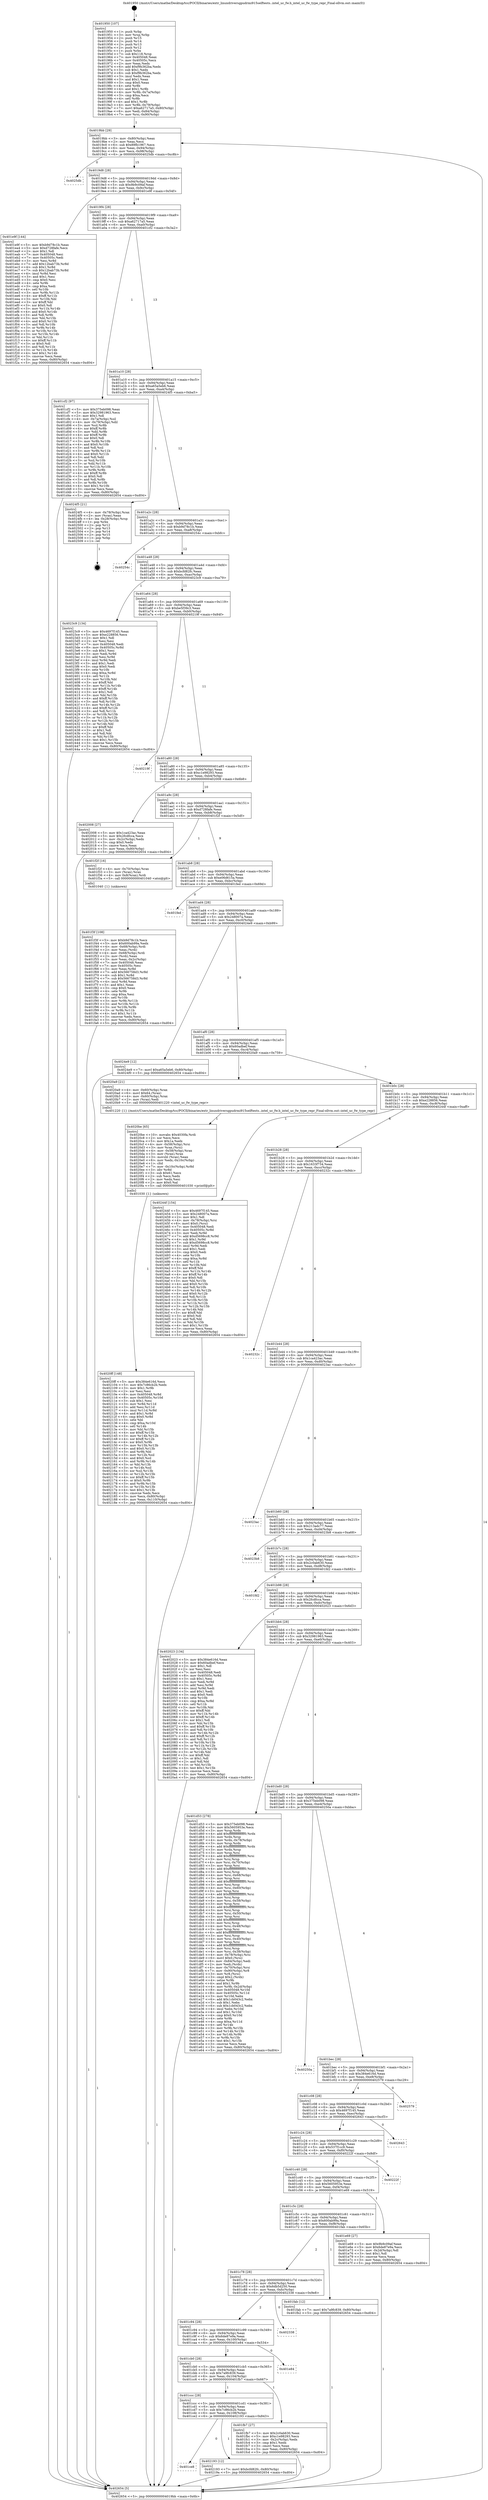 digraph "0x401950" {
  label = "0x401950 (/mnt/c/Users/mathe/Desktop/tcc/POCII/binaries/extr_linuxdriversgpudrmi915selftests..intel_uc_fw.h_intel_uc_fw_type_repr_Final-ollvm.out::main(0))"
  labelloc = "t"
  node[shape=record]

  Entry [label="",width=0.3,height=0.3,shape=circle,fillcolor=black,style=filled]
  "0x4019bb" [label="{
     0x4019bb [29]\l
     | [instrs]\l
     &nbsp;&nbsp;0x4019bb \<+3\>: mov -0x80(%rbp),%eax\l
     &nbsp;&nbsp;0x4019be \<+2\>: mov %eax,%ecx\l
     &nbsp;&nbsp;0x4019c0 \<+6\>: sub $0x89fb1967,%ecx\l
     &nbsp;&nbsp;0x4019c6 \<+6\>: mov %eax,-0x94(%rbp)\l
     &nbsp;&nbsp;0x4019cc \<+6\>: mov %ecx,-0x98(%rbp)\l
     &nbsp;&nbsp;0x4019d2 \<+6\>: je 00000000004025db \<main+0xc8b\>\l
  }"]
  "0x4025db" [label="{
     0x4025db\l
  }", style=dashed]
  "0x4019d8" [label="{
     0x4019d8 [28]\l
     | [instrs]\l
     &nbsp;&nbsp;0x4019d8 \<+5\>: jmp 00000000004019dd \<main+0x8d\>\l
     &nbsp;&nbsp;0x4019dd \<+6\>: mov -0x94(%rbp),%eax\l
     &nbsp;&nbsp;0x4019e3 \<+5\>: sub $0x9b9c09af,%eax\l
     &nbsp;&nbsp;0x4019e8 \<+6\>: mov %eax,-0x9c(%rbp)\l
     &nbsp;&nbsp;0x4019ee \<+6\>: je 0000000000401e9f \<main+0x54f\>\l
  }"]
  Exit [label="",width=0.3,height=0.3,shape=circle,fillcolor=black,style=filled,peripheries=2]
  "0x401e9f" [label="{
     0x401e9f [144]\l
     | [instrs]\l
     &nbsp;&nbsp;0x401e9f \<+5\>: mov $0xb9d78c1b,%eax\l
     &nbsp;&nbsp;0x401ea4 \<+5\>: mov $0xd728fafe,%ecx\l
     &nbsp;&nbsp;0x401ea9 \<+2\>: mov $0x1,%dl\l
     &nbsp;&nbsp;0x401eab \<+7\>: mov 0x405048,%esi\l
     &nbsp;&nbsp;0x401eb2 \<+7\>: mov 0x40505c,%edi\l
     &nbsp;&nbsp;0x401eb9 \<+3\>: mov %esi,%r8d\l
     &nbsp;&nbsp;0x401ebc \<+7\>: add $0x12bab73b,%r8d\l
     &nbsp;&nbsp;0x401ec3 \<+4\>: sub $0x1,%r8d\l
     &nbsp;&nbsp;0x401ec7 \<+7\>: sub $0x12bab73b,%r8d\l
     &nbsp;&nbsp;0x401ece \<+4\>: imul %r8d,%esi\l
     &nbsp;&nbsp;0x401ed2 \<+3\>: and $0x1,%esi\l
     &nbsp;&nbsp;0x401ed5 \<+3\>: cmp $0x0,%esi\l
     &nbsp;&nbsp;0x401ed8 \<+4\>: sete %r9b\l
     &nbsp;&nbsp;0x401edc \<+3\>: cmp $0xa,%edi\l
     &nbsp;&nbsp;0x401edf \<+4\>: setl %r10b\l
     &nbsp;&nbsp;0x401ee3 \<+3\>: mov %r9b,%r11b\l
     &nbsp;&nbsp;0x401ee6 \<+4\>: xor $0xff,%r11b\l
     &nbsp;&nbsp;0x401eea \<+3\>: mov %r10b,%bl\l
     &nbsp;&nbsp;0x401eed \<+3\>: xor $0xff,%bl\l
     &nbsp;&nbsp;0x401ef0 \<+3\>: xor $0x0,%dl\l
     &nbsp;&nbsp;0x401ef3 \<+3\>: mov %r11b,%r14b\l
     &nbsp;&nbsp;0x401ef6 \<+4\>: and $0x0,%r14b\l
     &nbsp;&nbsp;0x401efa \<+3\>: and %dl,%r9b\l
     &nbsp;&nbsp;0x401efd \<+3\>: mov %bl,%r15b\l
     &nbsp;&nbsp;0x401f00 \<+4\>: and $0x0,%r15b\l
     &nbsp;&nbsp;0x401f04 \<+3\>: and %dl,%r10b\l
     &nbsp;&nbsp;0x401f07 \<+3\>: or %r9b,%r14b\l
     &nbsp;&nbsp;0x401f0a \<+3\>: or %r10b,%r15b\l
     &nbsp;&nbsp;0x401f0d \<+3\>: xor %r15b,%r14b\l
     &nbsp;&nbsp;0x401f10 \<+3\>: or %bl,%r11b\l
     &nbsp;&nbsp;0x401f13 \<+4\>: xor $0xff,%r11b\l
     &nbsp;&nbsp;0x401f17 \<+3\>: or $0x0,%dl\l
     &nbsp;&nbsp;0x401f1a \<+3\>: and %dl,%r11b\l
     &nbsp;&nbsp;0x401f1d \<+3\>: or %r11b,%r14b\l
     &nbsp;&nbsp;0x401f20 \<+4\>: test $0x1,%r14b\l
     &nbsp;&nbsp;0x401f24 \<+3\>: cmovne %ecx,%eax\l
     &nbsp;&nbsp;0x401f27 \<+3\>: mov %eax,-0x80(%rbp)\l
     &nbsp;&nbsp;0x401f2a \<+5\>: jmp 0000000000402654 \<main+0xd04\>\l
  }"]
  "0x4019f4" [label="{
     0x4019f4 [28]\l
     | [instrs]\l
     &nbsp;&nbsp;0x4019f4 \<+5\>: jmp 00000000004019f9 \<main+0xa9\>\l
     &nbsp;&nbsp;0x4019f9 \<+6\>: mov -0x94(%rbp),%eax\l
     &nbsp;&nbsp;0x4019ff \<+5\>: sub $0xa62717a5,%eax\l
     &nbsp;&nbsp;0x401a04 \<+6\>: mov %eax,-0xa0(%rbp)\l
     &nbsp;&nbsp;0x401a0a \<+6\>: je 0000000000401cf2 \<main+0x3a2\>\l
  }"]
  "0x401ce8" [label="{
     0x401ce8\l
  }", style=dashed]
  "0x401cf2" [label="{
     0x401cf2 [97]\l
     | [instrs]\l
     &nbsp;&nbsp;0x401cf2 \<+5\>: mov $0x375eb098,%eax\l
     &nbsp;&nbsp;0x401cf7 \<+5\>: mov $0x32981963,%ecx\l
     &nbsp;&nbsp;0x401cfc \<+2\>: mov $0x1,%dl\l
     &nbsp;&nbsp;0x401cfe \<+4\>: mov -0x7a(%rbp),%sil\l
     &nbsp;&nbsp;0x401d02 \<+4\>: mov -0x79(%rbp),%dil\l
     &nbsp;&nbsp;0x401d06 \<+3\>: mov %sil,%r8b\l
     &nbsp;&nbsp;0x401d09 \<+4\>: xor $0xff,%r8b\l
     &nbsp;&nbsp;0x401d0d \<+3\>: mov %dil,%r9b\l
     &nbsp;&nbsp;0x401d10 \<+4\>: xor $0xff,%r9b\l
     &nbsp;&nbsp;0x401d14 \<+3\>: xor $0x0,%dl\l
     &nbsp;&nbsp;0x401d17 \<+3\>: mov %r8b,%r10b\l
     &nbsp;&nbsp;0x401d1a \<+4\>: and $0x0,%r10b\l
     &nbsp;&nbsp;0x401d1e \<+3\>: and %dl,%sil\l
     &nbsp;&nbsp;0x401d21 \<+3\>: mov %r9b,%r11b\l
     &nbsp;&nbsp;0x401d24 \<+4\>: and $0x0,%r11b\l
     &nbsp;&nbsp;0x401d28 \<+3\>: and %dl,%dil\l
     &nbsp;&nbsp;0x401d2b \<+3\>: or %sil,%r10b\l
     &nbsp;&nbsp;0x401d2e \<+3\>: or %dil,%r11b\l
     &nbsp;&nbsp;0x401d31 \<+3\>: xor %r11b,%r10b\l
     &nbsp;&nbsp;0x401d34 \<+3\>: or %r9b,%r8b\l
     &nbsp;&nbsp;0x401d37 \<+4\>: xor $0xff,%r8b\l
     &nbsp;&nbsp;0x401d3b \<+3\>: or $0x0,%dl\l
     &nbsp;&nbsp;0x401d3e \<+3\>: and %dl,%r8b\l
     &nbsp;&nbsp;0x401d41 \<+3\>: or %r8b,%r10b\l
     &nbsp;&nbsp;0x401d44 \<+4\>: test $0x1,%r10b\l
     &nbsp;&nbsp;0x401d48 \<+3\>: cmovne %ecx,%eax\l
     &nbsp;&nbsp;0x401d4b \<+3\>: mov %eax,-0x80(%rbp)\l
     &nbsp;&nbsp;0x401d4e \<+5\>: jmp 0000000000402654 \<main+0xd04\>\l
  }"]
  "0x401a10" [label="{
     0x401a10 [28]\l
     | [instrs]\l
     &nbsp;&nbsp;0x401a10 \<+5\>: jmp 0000000000401a15 \<main+0xc5\>\l
     &nbsp;&nbsp;0x401a15 \<+6\>: mov -0x94(%rbp),%eax\l
     &nbsp;&nbsp;0x401a1b \<+5\>: sub $0xa65a5eb6,%eax\l
     &nbsp;&nbsp;0x401a20 \<+6\>: mov %eax,-0xa4(%rbp)\l
     &nbsp;&nbsp;0x401a26 \<+6\>: je 00000000004024f5 \<main+0xba5\>\l
  }"]
  "0x402654" [label="{
     0x402654 [5]\l
     | [instrs]\l
     &nbsp;&nbsp;0x402654 \<+5\>: jmp 00000000004019bb \<main+0x6b\>\l
  }"]
  "0x401950" [label="{
     0x401950 [107]\l
     | [instrs]\l
     &nbsp;&nbsp;0x401950 \<+1\>: push %rbp\l
     &nbsp;&nbsp;0x401951 \<+3\>: mov %rsp,%rbp\l
     &nbsp;&nbsp;0x401954 \<+2\>: push %r15\l
     &nbsp;&nbsp;0x401956 \<+2\>: push %r14\l
     &nbsp;&nbsp;0x401958 \<+2\>: push %r13\l
     &nbsp;&nbsp;0x40195a \<+2\>: push %r12\l
     &nbsp;&nbsp;0x40195c \<+1\>: push %rbx\l
     &nbsp;&nbsp;0x40195d \<+7\>: sub $0x118,%rsp\l
     &nbsp;&nbsp;0x401964 \<+7\>: mov 0x405048,%eax\l
     &nbsp;&nbsp;0x40196b \<+7\>: mov 0x40505c,%ecx\l
     &nbsp;&nbsp;0x401972 \<+2\>: mov %eax,%edx\l
     &nbsp;&nbsp;0x401974 \<+6\>: add $0xf9b362ba,%edx\l
     &nbsp;&nbsp;0x40197a \<+3\>: sub $0x1,%edx\l
     &nbsp;&nbsp;0x40197d \<+6\>: sub $0xf9b362ba,%edx\l
     &nbsp;&nbsp;0x401983 \<+3\>: imul %edx,%eax\l
     &nbsp;&nbsp;0x401986 \<+3\>: and $0x1,%eax\l
     &nbsp;&nbsp;0x401989 \<+3\>: cmp $0x0,%eax\l
     &nbsp;&nbsp;0x40198c \<+4\>: sete %r8b\l
     &nbsp;&nbsp;0x401990 \<+4\>: and $0x1,%r8b\l
     &nbsp;&nbsp;0x401994 \<+4\>: mov %r8b,-0x7a(%rbp)\l
     &nbsp;&nbsp;0x401998 \<+3\>: cmp $0xa,%ecx\l
     &nbsp;&nbsp;0x40199b \<+4\>: setl %r8b\l
     &nbsp;&nbsp;0x40199f \<+4\>: and $0x1,%r8b\l
     &nbsp;&nbsp;0x4019a3 \<+4\>: mov %r8b,-0x79(%rbp)\l
     &nbsp;&nbsp;0x4019a7 \<+7\>: movl $0xa62717a5,-0x80(%rbp)\l
     &nbsp;&nbsp;0x4019ae \<+6\>: mov %edi,-0x84(%rbp)\l
     &nbsp;&nbsp;0x4019b4 \<+7\>: mov %rsi,-0x90(%rbp)\l
  }"]
  "0x402193" [label="{
     0x402193 [12]\l
     | [instrs]\l
     &nbsp;&nbsp;0x402193 \<+7\>: movl $0xbcfd82fc,-0x80(%rbp)\l
     &nbsp;&nbsp;0x40219a \<+5\>: jmp 0000000000402654 \<main+0xd04\>\l
  }"]
  "0x4024f5" [label="{
     0x4024f5 [21]\l
     | [instrs]\l
     &nbsp;&nbsp;0x4024f5 \<+4\>: mov -0x78(%rbp),%rax\l
     &nbsp;&nbsp;0x4024f9 \<+2\>: mov (%rax),%eax\l
     &nbsp;&nbsp;0x4024fb \<+4\>: lea -0x28(%rbp),%rsp\l
     &nbsp;&nbsp;0x4024ff \<+1\>: pop %rbx\l
     &nbsp;&nbsp;0x402500 \<+2\>: pop %r12\l
     &nbsp;&nbsp;0x402502 \<+2\>: pop %r13\l
     &nbsp;&nbsp;0x402504 \<+2\>: pop %r14\l
     &nbsp;&nbsp;0x402506 \<+2\>: pop %r15\l
     &nbsp;&nbsp;0x402508 \<+1\>: pop %rbp\l
     &nbsp;&nbsp;0x402509 \<+1\>: ret\l
  }"]
  "0x401a2c" [label="{
     0x401a2c [28]\l
     | [instrs]\l
     &nbsp;&nbsp;0x401a2c \<+5\>: jmp 0000000000401a31 \<main+0xe1\>\l
     &nbsp;&nbsp;0x401a31 \<+6\>: mov -0x94(%rbp),%eax\l
     &nbsp;&nbsp;0x401a37 \<+5\>: sub $0xb9d78c1b,%eax\l
     &nbsp;&nbsp;0x401a3c \<+6\>: mov %eax,-0xa8(%rbp)\l
     &nbsp;&nbsp;0x401a42 \<+6\>: je 000000000040254c \<main+0xbfc\>\l
  }"]
  "0x4020ff" [label="{
     0x4020ff [148]\l
     | [instrs]\l
     &nbsp;&nbsp;0x4020ff \<+5\>: mov $0x384e616d,%ecx\l
     &nbsp;&nbsp;0x402104 \<+5\>: mov $0x7c86cb2b,%edx\l
     &nbsp;&nbsp;0x402109 \<+3\>: mov $0x1,%r9b\l
     &nbsp;&nbsp;0x40210c \<+2\>: xor %esi,%esi\l
     &nbsp;&nbsp;0x40210e \<+8\>: mov 0x405048,%r8d\l
     &nbsp;&nbsp;0x402116 \<+8\>: mov 0x40505c,%r10d\l
     &nbsp;&nbsp;0x40211e \<+3\>: sub $0x1,%esi\l
     &nbsp;&nbsp;0x402121 \<+3\>: mov %r8d,%r11d\l
     &nbsp;&nbsp;0x402124 \<+3\>: add %esi,%r11d\l
     &nbsp;&nbsp;0x402127 \<+4\>: imul %r11d,%r8d\l
     &nbsp;&nbsp;0x40212b \<+4\>: and $0x1,%r8d\l
     &nbsp;&nbsp;0x40212f \<+4\>: cmp $0x0,%r8d\l
     &nbsp;&nbsp;0x402133 \<+3\>: sete %bl\l
     &nbsp;&nbsp;0x402136 \<+4\>: cmp $0xa,%r10d\l
     &nbsp;&nbsp;0x40213a \<+4\>: setl %r14b\l
     &nbsp;&nbsp;0x40213e \<+3\>: mov %bl,%r15b\l
     &nbsp;&nbsp;0x402141 \<+4\>: xor $0xff,%r15b\l
     &nbsp;&nbsp;0x402145 \<+3\>: mov %r14b,%r12b\l
     &nbsp;&nbsp;0x402148 \<+4\>: xor $0xff,%r12b\l
     &nbsp;&nbsp;0x40214c \<+4\>: xor $0x0,%r9b\l
     &nbsp;&nbsp;0x402150 \<+3\>: mov %r15b,%r13b\l
     &nbsp;&nbsp;0x402153 \<+4\>: and $0x0,%r13b\l
     &nbsp;&nbsp;0x402157 \<+3\>: and %r9b,%bl\l
     &nbsp;&nbsp;0x40215a \<+3\>: mov %r12b,%sil\l
     &nbsp;&nbsp;0x40215d \<+4\>: and $0x0,%sil\l
     &nbsp;&nbsp;0x402161 \<+3\>: and %r9b,%r14b\l
     &nbsp;&nbsp;0x402164 \<+3\>: or %bl,%r13b\l
     &nbsp;&nbsp;0x402167 \<+3\>: or %r14b,%sil\l
     &nbsp;&nbsp;0x40216a \<+3\>: xor %sil,%r13b\l
     &nbsp;&nbsp;0x40216d \<+3\>: or %r12b,%r15b\l
     &nbsp;&nbsp;0x402170 \<+4\>: xor $0xff,%r15b\l
     &nbsp;&nbsp;0x402174 \<+4\>: or $0x0,%r9b\l
     &nbsp;&nbsp;0x402178 \<+3\>: and %r9b,%r15b\l
     &nbsp;&nbsp;0x40217b \<+3\>: or %r15b,%r13b\l
     &nbsp;&nbsp;0x40217e \<+4\>: test $0x1,%r13b\l
     &nbsp;&nbsp;0x402182 \<+3\>: cmovne %edx,%ecx\l
     &nbsp;&nbsp;0x402185 \<+3\>: mov %ecx,-0x80(%rbp)\l
     &nbsp;&nbsp;0x402188 \<+6\>: mov %eax,-0x110(%rbp)\l
     &nbsp;&nbsp;0x40218e \<+5\>: jmp 0000000000402654 \<main+0xd04\>\l
  }"]
  "0x40254c" [label="{
     0x40254c\l
  }", style=dashed]
  "0x401a48" [label="{
     0x401a48 [28]\l
     | [instrs]\l
     &nbsp;&nbsp;0x401a48 \<+5\>: jmp 0000000000401a4d \<main+0xfd\>\l
     &nbsp;&nbsp;0x401a4d \<+6\>: mov -0x94(%rbp),%eax\l
     &nbsp;&nbsp;0x401a53 \<+5\>: sub $0xbcfd82fc,%eax\l
     &nbsp;&nbsp;0x401a58 \<+6\>: mov %eax,-0xac(%rbp)\l
     &nbsp;&nbsp;0x401a5e \<+6\>: je 00000000004023c9 \<main+0xa79\>\l
  }"]
  "0x4020be" [label="{
     0x4020be [65]\l
     | [instrs]\l
     &nbsp;&nbsp;0x4020be \<+10\>: movabs $0x4030fa,%rdi\l
     &nbsp;&nbsp;0x4020c8 \<+2\>: xor %ecx,%ecx\l
     &nbsp;&nbsp;0x4020ca \<+5\>: mov $0x1a,%edx\l
     &nbsp;&nbsp;0x4020cf \<+4\>: mov -0x58(%rbp),%rsi\l
     &nbsp;&nbsp;0x4020d3 \<+3\>: mov %rax,(%rsi)\l
     &nbsp;&nbsp;0x4020d6 \<+4\>: mov -0x58(%rbp),%rax\l
     &nbsp;&nbsp;0x4020da \<+3\>: mov (%rax),%rax\l
     &nbsp;&nbsp;0x4020dd \<+3\>: movsbl (%rax),%eax\l
     &nbsp;&nbsp;0x4020e0 \<+6\>: mov %edx,-0x10c(%rbp)\l
     &nbsp;&nbsp;0x4020e6 \<+1\>: cltd\l
     &nbsp;&nbsp;0x4020e7 \<+7\>: mov -0x10c(%rbp),%r8d\l
     &nbsp;&nbsp;0x4020ee \<+3\>: idiv %r8d\l
     &nbsp;&nbsp;0x4020f1 \<+3\>: sub $0x61,%ecx\l
     &nbsp;&nbsp;0x4020f4 \<+2\>: sub %ecx,%edx\l
     &nbsp;&nbsp;0x4020f6 \<+2\>: mov %edx,%esi\l
     &nbsp;&nbsp;0x4020f8 \<+2\>: mov $0x0,%al\l
     &nbsp;&nbsp;0x4020fa \<+5\>: call 0000000000401030 \<printf@plt\>\l
     | [calls]\l
     &nbsp;&nbsp;0x401030 \{1\} (unknown)\l
  }"]
  "0x4023c9" [label="{
     0x4023c9 [134]\l
     | [instrs]\l
     &nbsp;&nbsp;0x4023c9 \<+5\>: mov $0x4697f145,%eax\l
     &nbsp;&nbsp;0x4023ce \<+5\>: mov $0xe228856,%ecx\l
     &nbsp;&nbsp;0x4023d3 \<+2\>: mov $0x1,%dl\l
     &nbsp;&nbsp;0x4023d5 \<+2\>: xor %esi,%esi\l
     &nbsp;&nbsp;0x4023d7 \<+7\>: mov 0x405048,%edi\l
     &nbsp;&nbsp;0x4023de \<+8\>: mov 0x40505c,%r8d\l
     &nbsp;&nbsp;0x4023e6 \<+3\>: sub $0x1,%esi\l
     &nbsp;&nbsp;0x4023e9 \<+3\>: mov %edi,%r9d\l
     &nbsp;&nbsp;0x4023ec \<+3\>: add %esi,%r9d\l
     &nbsp;&nbsp;0x4023ef \<+4\>: imul %r9d,%edi\l
     &nbsp;&nbsp;0x4023f3 \<+3\>: and $0x1,%edi\l
     &nbsp;&nbsp;0x4023f6 \<+3\>: cmp $0x0,%edi\l
     &nbsp;&nbsp;0x4023f9 \<+4\>: sete %r10b\l
     &nbsp;&nbsp;0x4023fd \<+4\>: cmp $0xa,%r8d\l
     &nbsp;&nbsp;0x402401 \<+4\>: setl %r11b\l
     &nbsp;&nbsp;0x402405 \<+3\>: mov %r10b,%bl\l
     &nbsp;&nbsp;0x402408 \<+3\>: xor $0xff,%bl\l
     &nbsp;&nbsp;0x40240b \<+3\>: mov %r11b,%r14b\l
     &nbsp;&nbsp;0x40240e \<+4\>: xor $0xff,%r14b\l
     &nbsp;&nbsp;0x402412 \<+3\>: xor $0x1,%dl\l
     &nbsp;&nbsp;0x402415 \<+3\>: mov %bl,%r15b\l
     &nbsp;&nbsp;0x402418 \<+4\>: and $0xff,%r15b\l
     &nbsp;&nbsp;0x40241c \<+3\>: and %dl,%r10b\l
     &nbsp;&nbsp;0x40241f \<+3\>: mov %r14b,%r12b\l
     &nbsp;&nbsp;0x402422 \<+4\>: and $0xff,%r12b\l
     &nbsp;&nbsp;0x402426 \<+3\>: and %dl,%r11b\l
     &nbsp;&nbsp;0x402429 \<+3\>: or %r10b,%r15b\l
     &nbsp;&nbsp;0x40242c \<+3\>: or %r11b,%r12b\l
     &nbsp;&nbsp;0x40242f \<+3\>: xor %r12b,%r15b\l
     &nbsp;&nbsp;0x402432 \<+3\>: or %r14b,%bl\l
     &nbsp;&nbsp;0x402435 \<+3\>: xor $0xff,%bl\l
     &nbsp;&nbsp;0x402438 \<+3\>: or $0x1,%dl\l
     &nbsp;&nbsp;0x40243b \<+2\>: and %dl,%bl\l
     &nbsp;&nbsp;0x40243d \<+3\>: or %bl,%r15b\l
     &nbsp;&nbsp;0x402440 \<+4\>: test $0x1,%r15b\l
     &nbsp;&nbsp;0x402444 \<+3\>: cmovne %ecx,%eax\l
     &nbsp;&nbsp;0x402447 \<+3\>: mov %eax,-0x80(%rbp)\l
     &nbsp;&nbsp;0x40244a \<+5\>: jmp 0000000000402654 \<main+0xd04\>\l
  }"]
  "0x401a64" [label="{
     0x401a64 [28]\l
     | [instrs]\l
     &nbsp;&nbsp;0x401a64 \<+5\>: jmp 0000000000401a69 \<main+0x119\>\l
     &nbsp;&nbsp;0x401a69 \<+6\>: mov -0x94(%rbp),%eax\l
     &nbsp;&nbsp;0x401a6f \<+5\>: sub $0xbe5f39c3,%eax\l
     &nbsp;&nbsp;0x401a74 \<+6\>: mov %eax,-0xb0(%rbp)\l
     &nbsp;&nbsp;0x401a7a \<+6\>: je 000000000040219f \<main+0x84f\>\l
  }"]
  "0x401ccc" [label="{
     0x401ccc [28]\l
     | [instrs]\l
     &nbsp;&nbsp;0x401ccc \<+5\>: jmp 0000000000401cd1 \<main+0x381\>\l
     &nbsp;&nbsp;0x401cd1 \<+6\>: mov -0x94(%rbp),%eax\l
     &nbsp;&nbsp;0x401cd7 \<+5\>: sub $0x7c86cb2b,%eax\l
     &nbsp;&nbsp;0x401cdc \<+6\>: mov %eax,-0x108(%rbp)\l
     &nbsp;&nbsp;0x401ce2 \<+6\>: je 0000000000402193 \<main+0x843\>\l
  }"]
  "0x40219f" [label="{
     0x40219f\l
  }", style=dashed]
  "0x401a80" [label="{
     0x401a80 [28]\l
     | [instrs]\l
     &nbsp;&nbsp;0x401a80 \<+5\>: jmp 0000000000401a85 \<main+0x135\>\l
     &nbsp;&nbsp;0x401a85 \<+6\>: mov -0x94(%rbp),%eax\l
     &nbsp;&nbsp;0x401a8b \<+5\>: sub $0xc1e98293,%eax\l
     &nbsp;&nbsp;0x401a90 \<+6\>: mov %eax,-0xb4(%rbp)\l
     &nbsp;&nbsp;0x401a96 \<+6\>: je 0000000000402008 \<main+0x6b8\>\l
  }"]
  "0x401fb7" [label="{
     0x401fb7 [27]\l
     | [instrs]\l
     &nbsp;&nbsp;0x401fb7 \<+5\>: mov $0x2c0ab630,%eax\l
     &nbsp;&nbsp;0x401fbc \<+5\>: mov $0xc1e98293,%ecx\l
     &nbsp;&nbsp;0x401fc1 \<+3\>: mov -0x2c(%rbp),%edx\l
     &nbsp;&nbsp;0x401fc4 \<+3\>: cmp $0x1,%edx\l
     &nbsp;&nbsp;0x401fc7 \<+3\>: cmovl %ecx,%eax\l
     &nbsp;&nbsp;0x401fca \<+3\>: mov %eax,-0x80(%rbp)\l
     &nbsp;&nbsp;0x401fcd \<+5\>: jmp 0000000000402654 \<main+0xd04\>\l
  }"]
  "0x402008" [label="{
     0x402008 [27]\l
     | [instrs]\l
     &nbsp;&nbsp;0x402008 \<+5\>: mov $0x1ca423ac,%eax\l
     &nbsp;&nbsp;0x40200d \<+5\>: mov $0x2fcdfcca,%ecx\l
     &nbsp;&nbsp;0x402012 \<+3\>: mov -0x2c(%rbp),%edx\l
     &nbsp;&nbsp;0x402015 \<+3\>: cmp $0x0,%edx\l
     &nbsp;&nbsp;0x402018 \<+3\>: cmove %ecx,%eax\l
     &nbsp;&nbsp;0x40201b \<+3\>: mov %eax,-0x80(%rbp)\l
     &nbsp;&nbsp;0x40201e \<+5\>: jmp 0000000000402654 \<main+0xd04\>\l
  }"]
  "0x401a9c" [label="{
     0x401a9c [28]\l
     | [instrs]\l
     &nbsp;&nbsp;0x401a9c \<+5\>: jmp 0000000000401aa1 \<main+0x151\>\l
     &nbsp;&nbsp;0x401aa1 \<+6\>: mov -0x94(%rbp),%eax\l
     &nbsp;&nbsp;0x401aa7 \<+5\>: sub $0xd728fafe,%eax\l
     &nbsp;&nbsp;0x401aac \<+6\>: mov %eax,-0xb8(%rbp)\l
     &nbsp;&nbsp;0x401ab2 \<+6\>: je 0000000000401f2f \<main+0x5df\>\l
  }"]
  "0x401cb0" [label="{
     0x401cb0 [28]\l
     | [instrs]\l
     &nbsp;&nbsp;0x401cb0 \<+5\>: jmp 0000000000401cb5 \<main+0x365\>\l
     &nbsp;&nbsp;0x401cb5 \<+6\>: mov -0x94(%rbp),%eax\l
     &nbsp;&nbsp;0x401cbb \<+5\>: sub $0x7a9fc839,%eax\l
     &nbsp;&nbsp;0x401cc0 \<+6\>: mov %eax,-0x104(%rbp)\l
     &nbsp;&nbsp;0x401cc6 \<+6\>: je 0000000000401fb7 \<main+0x667\>\l
  }"]
  "0x401f2f" [label="{
     0x401f2f [16]\l
     | [instrs]\l
     &nbsp;&nbsp;0x401f2f \<+4\>: mov -0x70(%rbp),%rax\l
     &nbsp;&nbsp;0x401f33 \<+3\>: mov (%rax),%rax\l
     &nbsp;&nbsp;0x401f36 \<+4\>: mov 0x8(%rax),%rdi\l
     &nbsp;&nbsp;0x401f3a \<+5\>: call 0000000000401040 \<atoi@plt\>\l
     | [calls]\l
     &nbsp;&nbsp;0x401040 \{1\} (unknown)\l
  }"]
  "0x401ab8" [label="{
     0x401ab8 [28]\l
     | [instrs]\l
     &nbsp;&nbsp;0x401ab8 \<+5\>: jmp 0000000000401abd \<main+0x16d\>\l
     &nbsp;&nbsp;0x401abd \<+6\>: mov -0x94(%rbp),%eax\l
     &nbsp;&nbsp;0x401ac3 \<+5\>: sub $0xe06d615a,%eax\l
     &nbsp;&nbsp;0x401ac8 \<+6\>: mov %eax,-0xbc(%rbp)\l
     &nbsp;&nbsp;0x401ace \<+6\>: je 0000000000401fed \<main+0x69d\>\l
  }"]
  "0x401e84" [label="{
     0x401e84\l
  }", style=dashed]
  "0x401fed" [label="{
     0x401fed\l
  }", style=dashed]
  "0x401ad4" [label="{
     0x401ad4 [28]\l
     | [instrs]\l
     &nbsp;&nbsp;0x401ad4 \<+5\>: jmp 0000000000401ad9 \<main+0x189\>\l
     &nbsp;&nbsp;0x401ad9 \<+6\>: mov -0x94(%rbp),%eax\l
     &nbsp;&nbsp;0x401adf \<+5\>: sub $0x248007a,%eax\l
     &nbsp;&nbsp;0x401ae4 \<+6\>: mov %eax,-0xc0(%rbp)\l
     &nbsp;&nbsp;0x401aea \<+6\>: je 00000000004024e9 \<main+0xb99\>\l
  }"]
  "0x401c94" [label="{
     0x401c94 [28]\l
     | [instrs]\l
     &nbsp;&nbsp;0x401c94 \<+5\>: jmp 0000000000401c99 \<main+0x349\>\l
     &nbsp;&nbsp;0x401c99 \<+6\>: mov -0x94(%rbp),%eax\l
     &nbsp;&nbsp;0x401c9f \<+5\>: sub $0x6de87e9a,%eax\l
     &nbsp;&nbsp;0x401ca4 \<+6\>: mov %eax,-0x100(%rbp)\l
     &nbsp;&nbsp;0x401caa \<+6\>: je 0000000000401e84 \<main+0x534\>\l
  }"]
  "0x4024e9" [label="{
     0x4024e9 [12]\l
     | [instrs]\l
     &nbsp;&nbsp;0x4024e9 \<+7\>: movl $0xa65a5eb6,-0x80(%rbp)\l
     &nbsp;&nbsp;0x4024f0 \<+5\>: jmp 0000000000402654 \<main+0xd04\>\l
  }"]
  "0x401af0" [label="{
     0x401af0 [28]\l
     | [instrs]\l
     &nbsp;&nbsp;0x401af0 \<+5\>: jmp 0000000000401af5 \<main+0x1a5\>\l
     &nbsp;&nbsp;0x401af5 \<+6\>: mov -0x94(%rbp),%eax\l
     &nbsp;&nbsp;0x401afb \<+5\>: sub $0x60adbef,%eax\l
     &nbsp;&nbsp;0x401b00 \<+6\>: mov %eax,-0xc4(%rbp)\l
     &nbsp;&nbsp;0x401b06 \<+6\>: je 00000000004020a9 \<main+0x759\>\l
  }"]
  "0x402338" [label="{
     0x402338\l
  }", style=dashed]
  "0x4020a9" [label="{
     0x4020a9 [21]\l
     | [instrs]\l
     &nbsp;&nbsp;0x4020a9 \<+4\>: mov -0x60(%rbp),%rax\l
     &nbsp;&nbsp;0x4020ad \<+6\>: movl $0x64,(%rax)\l
     &nbsp;&nbsp;0x4020b3 \<+4\>: mov -0x60(%rbp),%rax\l
     &nbsp;&nbsp;0x4020b7 \<+2\>: mov (%rax),%edi\l
     &nbsp;&nbsp;0x4020b9 \<+5\>: call 0000000000401220 \<intel_uc_fw_type_repr\>\l
     | [calls]\l
     &nbsp;&nbsp;0x401220 \{1\} (/mnt/c/Users/mathe/Desktop/tcc/POCII/binaries/extr_linuxdriversgpudrmi915selftests..intel_uc_fw.h_intel_uc_fw_type_repr_Final-ollvm.out::intel_uc_fw_type_repr)\l
  }"]
  "0x401b0c" [label="{
     0x401b0c [28]\l
     | [instrs]\l
     &nbsp;&nbsp;0x401b0c \<+5\>: jmp 0000000000401b11 \<main+0x1c1\>\l
     &nbsp;&nbsp;0x401b11 \<+6\>: mov -0x94(%rbp),%eax\l
     &nbsp;&nbsp;0x401b17 \<+5\>: sub $0xe228856,%eax\l
     &nbsp;&nbsp;0x401b1c \<+6\>: mov %eax,-0xc8(%rbp)\l
     &nbsp;&nbsp;0x401b22 \<+6\>: je 000000000040244f \<main+0xaff\>\l
  }"]
  "0x401c78" [label="{
     0x401c78 [28]\l
     | [instrs]\l
     &nbsp;&nbsp;0x401c78 \<+5\>: jmp 0000000000401c7d \<main+0x32d\>\l
     &nbsp;&nbsp;0x401c7d \<+6\>: mov -0x94(%rbp),%eax\l
     &nbsp;&nbsp;0x401c83 \<+5\>: sub $0x6db5d250,%eax\l
     &nbsp;&nbsp;0x401c88 \<+6\>: mov %eax,-0xfc(%rbp)\l
     &nbsp;&nbsp;0x401c8e \<+6\>: je 0000000000402338 \<main+0x9e8\>\l
  }"]
  "0x40244f" [label="{
     0x40244f [154]\l
     | [instrs]\l
     &nbsp;&nbsp;0x40244f \<+5\>: mov $0x4697f145,%eax\l
     &nbsp;&nbsp;0x402454 \<+5\>: mov $0x248007a,%ecx\l
     &nbsp;&nbsp;0x402459 \<+2\>: mov $0x1,%dl\l
     &nbsp;&nbsp;0x40245b \<+4\>: mov -0x78(%rbp),%rsi\l
     &nbsp;&nbsp;0x40245f \<+6\>: movl $0x0,(%rsi)\l
     &nbsp;&nbsp;0x402465 \<+7\>: mov 0x405048,%edi\l
     &nbsp;&nbsp;0x40246c \<+8\>: mov 0x40505c,%r8d\l
     &nbsp;&nbsp;0x402474 \<+3\>: mov %edi,%r9d\l
     &nbsp;&nbsp;0x402477 \<+7\>: add $0xd5698cc8,%r9d\l
     &nbsp;&nbsp;0x40247e \<+4\>: sub $0x1,%r9d\l
     &nbsp;&nbsp;0x402482 \<+7\>: sub $0xd5698cc8,%r9d\l
     &nbsp;&nbsp;0x402489 \<+4\>: imul %r9d,%edi\l
     &nbsp;&nbsp;0x40248d \<+3\>: and $0x1,%edi\l
     &nbsp;&nbsp;0x402490 \<+3\>: cmp $0x0,%edi\l
     &nbsp;&nbsp;0x402493 \<+4\>: sete %r10b\l
     &nbsp;&nbsp;0x402497 \<+4\>: cmp $0xa,%r8d\l
     &nbsp;&nbsp;0x40249b \<+4\>: setl %r11b\l
     &nbsp;&nbsp;0x40249f \<+3\>: mov %r10b,%bl\l
     &nbsp;&nbsp;0x4024a2 \<+3\>: xor $0xff,%bl\l
     &nbsp;&nbsp;0x4024a5 \<+3\>: mov %r11b,%r14b\l
     &nbsp;&nbsp;0x4024a8 \<+4\>: xor $0xff,%r14b\l
     &nbsp;&nbsp;0x4024ac \<+3\>: xor $0x0,%dl\l
     &nbsp;&nbsp;0x4024af \<+3\>: mov %bl,%r15b\l
     &nbsp;&nbsp;0x4024b2 \<+4\>: and $0x0,%r15b\l
     &nbsp;&nbsp;0x4024b6 \<+3\>: and %dl,%r10b\l
     &nbsp;&nbsp;0x4024b9 \<+3\>: mov %r14b,%r12b\l
     &nbsp;&nbsp;0x4024bc \<+4\>: and $0x0,%r12b\l
     &nbsp;&nbsp;0x4024c0 \<+3\>: and %dl,%r11b\l
     &nbsp;&nbsp;0x4024c3 \<+3\>: or %r10b,%r15b\l
     &nbsp;&nbsp;0x4024c6 \<+3\>: or %r11b,%r12b\l
     &nbsp;&nbsp;0x4024c9 \<+3\>: xor %r12b,%r15b\l
     &nbsp;&nbsp;0x4024cc \<+3\>: or %r14b,%bl\l
     &nbsp;&nbsp;0x4024cf \<+3\>: xor $0xff,%bl\l
     &nbsp;&nbsp;0x4024d2 \<+3\>: or $0x0,%dl\l
     &nbsp;&nbsp;0x4024d5 \<+2\>: and %dl,%bl\l
     &nbsp;&nbsp;0x4024d7 \<+3\>: or %bl,%r15b\l
     &nbsp;&nbsp;0x4024da \<+4\>: test $0x1,%r15b\l
     &nbsp;&nbsp;0x4024de \<+3\>: cmovne %ecx,%eax\l
     &nbsp;&nbsp;0x4024e1 \<+3\>: mov %eax,-0x80(%rbp)\l
     &nbsp;&nbsp;0x4024e4 \<+5\>: jmp 0000000000402654 \<main+0xd04\>\l
  }"]
  "0x401b28" [label="{
     0x401b28 [28]\l
     | [instrs]\l
     &nbsp;&nbsp;0x401b28 \<+5\>: jmp 0000000000401b2d \<main+0x1dd\>\l
     &nbsp;&nbsp;0x401b2d \<+6\>: mov -0x94(%rbp),%eax\l
     &nbsp;&nbsp;0x401b33 \<+5\>: sub $0x1633f734,%eax\l
     &nbsp;&nbsp;0x401b38 \<+6\>: mov %eax,-0xcc(%rbp)\l
     &nbsp;&nbsp;0x401b3e \<+6\>: je 000000000040232c \<main+0x9dc\>\l
  }"]
  "0x401fab" [label="{
     0x401fab [12]\l
     | [instrs]\l
     &nbsp;&nbsp;0x401fab \<+7\>: movl $0x7a9fc839,-0x80(%rbp)\l
     &nbsp;&nbsp;0x401fb2 \<+5\>: jmp 0000000000402654 \<main+0xd04\>\l
  }"]
  "0x40232c" [label="{
     0x40232c\l
  }", style=dashed]
  "0x401b44" [label="{
     0x401b44 [28]\l
     | [instrs]\l
     &nbsp;&nbsp;0x401b44 \<+5\>: jmp 0000000000401b49 \<main+0x1f9\>\l
     &nbsp;&nbsp;0x401b49 \<+6\>: mov -0x94(%rbp),%eax\l
     &nbsp;&nbsp;0x401b4f \<+5\>: sub $0x1ca423ac,%eax\l
     &nbsp;&nbsp;0x401b54 \<+6\>: mov %eax,-0xd0(%rbp)\l
     &nbsp;&nbsp;0x401b5a \<+6\>: je 00000000004023ac \<main+0xa5c\>\l
  }"]
  "0x401f3f" [label="{
     0x401f3f [108]\l
     | [instrs]\l
     &nbsp;&nbsp;0x401f3f \<+5\>: mov $0xb9d78c1b,%ecx\l
     &nbsp;&nbsp;0x401f44 \<+5\>: mov $0x600ab99a,%edx\l
     &nbsp;&nbsp;0x401f49 \<+4\>: mov -0x68(%rbp),%rdi\l
     &nbsp;&nbsp;0x401f4d \<+2\>: mov %eax,(%rdi)\l
     &nbsp;&nbsp;0x401f4f \<+4\>: mov -0x68(%rbp),%rdi\l
     &nbsp;&nbsp;0x401f53 \<+2\>: mov (%rdi),%eax\l
     &nbsp;&nbsp;0x401f55 \<+3\>: mov %eax,-0x2c(%rbp)\l
     &nbsp;&nbsp;0x401f58 \<+7\>: mov 0x405048,%eax\l
     &nbsp;&nbsp;0x401f5f \<+7\>: mov 0x40505c,%esi\l
     &nbsp;&nbsp;0x401f66 \<+3\>: mov %eax,%r8d\l
     &nbsp;&nbsp;0x401f69 \<+7\>: add $0x566758d3,%r8d\l
     &nbsp;&nbsp;0x401f70 \<+4\>: sub $0x1,%r8d\l
     &nbsp;&nbsp;0x401f74 \<+7\>: sub $0x566758d3,%r8d\l
     &nbsp;&nbsp;0x401f7b \<+4\>: imul %r8d,%eax\l
     &nbsp;&nbsp;0x401f7f \<+3\>: and $0x1,%eax\l
     &nbsp;&nbsp;0x401f82 \<+3\>: cmp $0x0,%eax\l
     &nbsp;&nbsp;0x401f85 \<+4\>: sete %r9b\l
     &nbsp;&nbsp;0x401f89 \<+3\>: cmp $0xa,%esi\l
     &nbsp;&nbsp;0x401f8c \<+4\>: setl %r10b\l
     &nbsp;&nbsp;0x401f90 \<+3\>: mov %r9b,%r11b\l
     &nbsp;&nbsp;0x401f93 \<+3\>: and %r10b,%r11b\l
     &nbsp;&nbsp;0x401f96 \<+3\>: xor %r10b,%r9b\l
     &nbsp;&nbsp;0x401f99 \<+3\>: or %r9b,%r11b\l
     &nbsp;&nbsp;0x401f9c \<+4\>: test $0x1,%r11b\l
     &nbsp;&nbsp;0x401fa0 \<+3\>: cmovne %edx,%ecx\l
     &nbsp;&nbsp;0x401fa3 \<+3\>: mov %ecx,-0x80(%rbp)\l
     &nbsp;&nbsp;0x401fa6 \<+5\>: jmp 0000000000402654 \<main+0xd04\>\l
  }"]
  "0x4023ac" [label="{
     0x4023ac\l
  }", style=dashed]
  "0x401b60" [label="{
     0x401b60 [28]\l
     | [instrs]\l
     &nbsp;&nbsp;0x401b60 \<+5\>: jmp 0000000000401b65 \<main+0x215\>\l
     &nbsp;&nbsp;0x401b65 \<+6\>: mov -0x94(%rbp),%eax\l
     &nbsp;&nbsp;0x401b6b \<+5\>: sub $0x213adc77,%eax\l
     &nbsp;&nbsp;0x401b70 \<+6\>: mov %eax,-0xd4(%rbp)\l
     &nbsp;&nbsp;0x401b76 \<+6\>: je 00000000004023b8 \<main+0xa68\>\l
  }"]
  "0x401c5c" [label="{
     0x401c5c [28]\l
     | [instrs]\l
     &nbsp;&nbsp;0x401c5c \<+5\>: jmp 0000000000401c61 \<main+0x311\>\l
     &nbsp;&nbsp;0x401c61 \<+6\>: mov -0x94(%rbp),%eax\l
     &nbsp;&nbsp;0x401c67 \<+5\>: sub $0x600ab99a,%eax\l
     &nbsp;&nbsp;0x401c6c \<+6\>: mov %eax,-0xf8(%rbp)\l
     &nbsp;&nbsp;0x401c72 \<+6\>: je 0000000000401fab \<main+0x65b\>\l
  }"]
  "0x4023b8" [label="{
     0x4023b8\l
  }", style=dashed]
  "0x401b7c" [label="{
     0x401b7c [28]\l
     | [instrs]\l
     &nbsp;&nbsp;0x401b7c \<+5\>: jmp 0000000000401b81 \<main+0x231\>\l
     &nbsp;&nbsp;0x401b81 \<+6\>: mov -0x94(%rbp),%eax\l
     &nbsp;&nbsp;0x401b87 \<+5\>: sub $0x2c0ab630,%eax\l
     &nbsp;&nbsp;0x401b8c \<+6\>: mov %eax,-0xd8(%rbp)\l
     &nbsp;&nbsp;0x401b92 \<+6\>: je 0000000000401fd2 \<main+0x682\>\l
  }"]
  "0x401e69" [label="{
     0x401e69 [27]\l
     | [instrs]\l
     &nbsp;&nbsp;0x401e69 \<+5\>: mov $0x9b9c09af,%eax\l
     &nbsp;&nbsp;0x401e6e \<+5\>: mov $0x6de87e9a,%ecx\l
     &nbsp;&nbsp;0x401e73 \<+3\>: mov -0x2d(%rbp),%dl\l
     &nbsp;&nbsp;0x401e76 \<+3\>: test $0x1,%dl\l
     &nbsp;&nbsp;0x401e79 \<+3\>: cmovne %ecx,%eax\l
     &nbsp;&nbsp;0x401e7c \<+3\>: mov %eax,-0x80(%rbp)\l
     &nbsp;&nbsp;0x401e7f \<+5\>: jmp 0000000000402654 \<main+0xd04\>\l
  }"]
  "0x401fd2" [label="{
     0x401fd2\l
  }", style=dashed]
  "0x401b98" [label="{
     0x401b98 [28]\l
     | [instrs]\l
     &nbsp;&nbsp;0x401b98 \<+5\>: jmp 0000000000401b9d \<main+0x24d\>\l
     &nbsp;&nbsp;0x401b9d \<+6\>: mov -0x94(%rbp),%eax\l
     &nbsp;&nbsp;0x401ba3 \<+5\>: sub $0x2fcdfcca,%eax\l
     &nbsp;&nbsp;0x401ba8 \<+6\>: mov %eax,-0xdc(%rbp)\l
     &nbsp;&nbsp;0x401bae \<+6\>: je 0000000000402023 \<main+0x6d3\>\l
  }"]
  "0x401c40" [label="{
     0x401c40 [28]\l
     | [instrs]\l
     &nbsp;&nbsp;0x401c40 \<+5\>: jmp 0000000000401c45 \<main+0x2f5\>\l
     &nbsp;&nbsp;0x401c45 \<+6\>: mov -0x94(%rbp),%eax\l
     &nbsp;&nbsp;0x401c4b \<+5\>: sub $0x5605953e,%eax\l
     &nbsp;&nbsp;0x401c50 \<+6\>: mov %eax,-0xf4(%rbp)\l
     &nbsp;&nbsp;0x401c56 \<+6\>: je 0000000000401e69 \<main+0x519\>\l
  }"]
  "0x402023" [label="{
     0x402023 [134]\l
     | [instrs]\l
     &nbsp;&nbsp;0x402023 \<+5\>: mov $0x384e616d,%eax\l
     &nbsp;&nbsp;0x402028 \<+5\>: mov $0x60adbef,%ecx\l
     &nbsp;&nbsp;0x40202d \<+2\>: mov $0x1,%dl\l
     &nbsp;&nbsp;0x40202f \<+2\>: xor %esi,%esi\l
     &nbsp;&nbsp;0x402031 \<+7\>: mov 0x405048,%edi\l
     &nbsp;&nbsp;0x402038 \<+8\>: mov 0x40505c,%r8d\l
     &nbsp;&nbsp;0x402040 \<+3\>: sub $0x1,%esi\l
     &nbsp;&nbsp;0x402043 \<+3\>: mov %edi,%r9d\l
     &nbsp;&nbsp;0x402046 \<+3\>: add %esi,%r9d\l
     &nbsp;&nbsp;0x402049 \<+4\>: imul %r9d,%edi\l
     &nbsp;&nbsp;0x40204d \<+3\>: and $0x1,%edi\l
     &nbsp;&nbsp;0x402050 \<+3\>: cmp $0x0,%edi\l
     &nbsp;&nbsp;0x402053 \<+4\>: sete %r10b\l
     &nbsp;&nbsp;0x402057 \<+4\>: cmp $0xa,%r8d\l
     &nbsp;&nbsp;0x40205b \<+4\>: setl %r11b\l
     &nbsp;&nbsp;0x40205f \<+3\>: mov %r10b,%bl\l
     &nbsp;&nbsp;0x402062 \<+3\>: xor $0xff,%bl\l
     &nbsp;&nbsp;0x402065 \<+3\>: mov %r11b,%r14b\l
     &nbsp;&nbsp;0x402068 \<+4\>: xor $0xff,%r14b\l
     &nbsp;&nbsp;0x40206c \<+3\>: xor $0x1,%dl\l
     &nbsp;&nbsp;0x40206f \<+3\>: mov %bl,%r15b\l
     &nbsp;&nbsp;0x402072 \<+4\>: and $0xff,%r15b\l
     &nbsp;&nbsp;0x402076 \<+3\>: and %dl,%r10b\l
     &nbsp;&nbsp;0x402079 \<+3\>: mov %r14b,%r12b\l
     &nbsp;&nbsp;0x40207c \<+4\>: and $0xff,%r12b\l
     &nbsp;&nbsp;0x402080 \<+3\>: and %dl,%r11b\l
     &nbsp;&nbsp;0x402083 \<+3\>: or %r10b,%r15b\l
     &nbsp;&nbsp;0x402086 \<+3\>: or %r11b,%r12b\l
     &nbsp;&nbsp;0x402089 \<+3\>: xor %r12b,%r15b\l
     &nbsp;&nbsp;0x40208c \<+3\>: or %r14b,%bl\l
     &nbsp;&nbsp;0x40208f \<+3\>: xor $0xff,%bl\l
     &nbsp;&nbsp;0x402092 \<+3\>: or $0x1,%dl\l
     &nbsp;&nbsp;0x402095 \<+2\>: and %dl,%bl\l
     &nbsp;&nbsp;0x402097 \<+3\>: or %bl,%r15b\l
     &nbsp;&nbsp;0x40209a \<+4\>: test $0x1,%r15b\l
     &nbsp;&nbsp;0x40209e \<+3\>: cmovne %ecx,%eax\l
     &nbsp;&nbsp;0x4020a1 \<+3\>: mov %eax,-0x80(%rbp)\l
     &nbsp;&nbsp;0x4020a4 \<+5\>: jmp 0000000000402654 \<main+0xd04\>\l
  }"]
  "0x401bb4" [label="{
     0x401bb4 [28]\l
     | [instrs]\l
     &nbsp;&nbsp;0x401bb4 \<+5\>: jmp 0000000000401bb9 \<main+0x269\>\l
     &nbsp;&nbsp;0x401bb9 \<+6\>: mov -0x94(%rbp),%eax\l
     &nbsp;&nbsp;0x401bbf \<+5\>: sub $0x32981963,%eax\l
     &nbsp;&nbsp;0x401bc4 \<+6\>: mov %eax,-0xe0(%rbp)\l
     &nbsp;&nbsp;0x401bca \<+6\>: je 0000000000401d53 \<main+0x403\>\l
  }"]
  "0x40222f" [label="{
     0x40222f\l
  }", style=dashed]
  "0x401d53" [label="{
     0x401d53 [278]\l
     | [instrs]\l
     &nbsp;&nbsp;0x401d53 \<+5\>: mov $0x375eb098,%eax\l
     &nbsp;&nbsp;0x401d58 \<+5\>: mov $0x5605953e,%ecx\l
     &nbsp;&nbsp;0x401d5d \<+3\>: mov %rsp,%rdx\l
     &nbsp;&nbsp;0x401d60 \<+4\>: add $0xfffffffffffffff0,%rdx\l
     &nbsp;&nbsp;0x401d64 \<+3\>: mov %rdx,%rsp\l
     &nbsp;&nbsp;0x401d67 \<+4\>: mov %rdx,-0x78(%rbp)\l
     &nbsp;&nbsp;0x401d6b \<+3\>: mov %rsp,%rdx\l
     &nbsp;&nbsp;0x401d6e \<+4\>: add $0xfffffffffffffff0,%rdx\l
     &nbsp;&nbsp;0x401d72 \<+3\>: mov %rdx,%rsp\l
     &nbsp;&nbsp;0x401d75 \<+3\>: mov %rsp,%rsi\l
     &nbsp;&nbsp;0x401d78 \<+4\>: add $0xfffffffffffffff0,%rsi\l
     &nbsp;&nbsp;0x401d7c \<+3\>: mov %rsi,%rsp\l
     &nbsp;&nbsp;0x401d7f \<+4\>: mov %rsi,-0x70(%rbp)\l
     &nbsp;&nbsp;0x401d83 \<+3\>: mov %rsp,%rsi\l
     &nbsp;&nbsp;0x401d86 \<+4\>: add $0xfffffffffffffff0,%rsi\l
     &nbsp;&nbsp;0x401d8a \<+3\>: mov %rsi,%rsp\l
     &nbsp;&nbsp;0x401d8d \<+4\>: mov %rsi,-0x68(%rbp)\l
     &nbsp;&nbsp;0x401d91 \<+3\>: mov %rsp,%rsi\l
     &nbsp;&nbsp;0x401d94 \<+4\>: add $0xfffffffffffffff0,%rsi\l
     &nbsp;&nbsp;0x401d98 \<+3\>: mov %rsi,%rsp\l
     &nbsp;&nbsp;0x401d9b \<+4\>: mov %rsi,-0x60(%rbp)\l
     &nbsp;&nbsp;0x401d9f \<+3\>: mov %rsp,%rsi\l
     &nbsp;&nbsp;0x401da2 \<+4\>: add $0xfffffffffffffff0,%rsi\l
     &nbsp;&nbsp;0x401da6 \<+3\>: mov %rsi,%rsp\l
     &nbsp;&nbsp;0x401da9 \<+4\>: mov %rsi,-0x58(%rbp)\l
     &nbsp;&nbsp;0x401dad \<+3\>: mov %rsp,%rsi\l
     &nbsp;&nbsp;0x401db0 \<+4\>: add $0xfffffffffffffff0,%rsi\l
     &nbsp;&nbsp;0x401db4 \<+3\>: mov %rsi,%rsp\l
     &nbsp;&nbsp;0x401db7 \<+4\>: mov %rsi,-0x50(%rbp)\l
     &nbsp;&nbsp;0x401dbb \<+3\>: mov %rsp,%rsi\l
     &nbsp;&nbsp;0x401dbe \<+4\>: add $0xfffffffffffffff0,%rsi\l
     &nbsp;&nbsp;0x401dc2 \<+3\>: mov %rsi,%rsp\l
     &nbsp;&nbsp;0x401dc5 \<+4\>: mov %rsi,-0x48(%rbp)\l
     &nbsp;&nbsp;0x401dc9 \<+3\>: mov %rsp,%rsi\l
     &nbsp;&nbsp;0x401dcc \<+4\>: add $0xfffffffffffffff0,%rsi\l
     &nbsp;&nbsp;0x401dd0 \<+3\>: mov %rsi,%rsp\l
     &nbsp;&nbsp;0x401dd3 \<+4\>: mov %rsi,-0x40(%rbp)\l
     &nbsp;&nbsp;0x401dd7 \<+3\>: mov %rsp,%rsi\l
     &nbsp;&nbsp;0x401dda \<+4\>: add $0xfffffffffffffff0,%rsi\l
     &nbsp;&nbsp;0x401dde \<+3\>: mov %rsi,%rsp\l
     &nbsp;&nbsp;0x401de1 \<+4\>: mov %rsi,-0x38(%rbp)\l
     &nbsp;&nbsp;0x401de5 \<+4\>: mov -0x78(%rbp),%rsi\l
     &nbsp;&nbsp;0x401de9 \<+6\>: movl $0x0,(%rsi)\l
     &nbsp;&nbsp;0x401def \<+6\>: mov -0x84(%rbp),%edi\l
     &nbsp;&nbsp;0x401df5 \<+2\>: mov %edi,(%rdx)\l
     &nbsp;&nbsp;0x401df7 \<+4\>: mov -0x70(%rbp),%rsi\l
     &nbsp;&nbsp;0x401dfb \<+7\>: mov -0x90(%rbp),%r8\l
     &nbsp;&nbsp;0x401e02 \<+3\>: mov %r8,(%rsi)\l
     &nbsp;&nbsp;0x401e05 \<+3\>: cmpl $0x2,(%rdx)\l
     &nbsp;&nbsp;0x401e08 \<+4\>: setne %r9b\l
     &nbsp;&nbsp;0x401e0c \<+4\>: and $0x1,%r9b\l
     &nbsp;&nbsp;0x401e10 \<+4\>: mov %r9b,-0x2d(%rbp)\l
     &nbsp;&nbsp;0x401e14 \<+8\>: mov 0x405048,%r10d\l
     &nbsp;&nbsp;0x401e1c \<+8\>: mov 0x40505c,%r11d\l
     &nbsp;&nbsp;0x401e24 \<+3\>: mov %r10d,%ebx\l
     &nbsp;&nbsp;0x401e27 \<+6\>: add $0x1cb043c2,%ebx\l
     &nbsp;&nbsp;0x401e2d \<+3\>: sub $0x1,%ebx\l
     &nbsp;&nbsp;0x401e30 \<+6\>: sub $0x1cb043c2,%ebx\l
     &nbsp;&nbsp;0x401e36 \<+4\>: imul %ebx,%r10d\l
     &nbsp;&nbsp;0x401e3a \<+4\>: and $0x1,%r10d\l
     &nbsp;&nbsp;0x401e3e \<+4\>: cmp $0x0,%r10d\l
     &nbsp;&nbsp;0x401e42 \<+4\>: sete %r9b\l
     &nbsp;&nbsp;0x401e46 \<+4\>: cmp $0xa,%r11d\l
     &nbsp;&nbsp;0x401e4a \<+4\>: setl %r14b\l
     &nbsp;&nbsp;0x401e4e \<+3\>: mov %r9b,%r15b\l
     &nbsp;&nbsp;0x401e51 \<+3\>: and %r14b,%r15b\l
     &nbsp;&nbsp;0x401e54 \<+3\>: xor %r14b,%r9b\l
     &nbsp;&nbsp;0x401e57 \<+3\>: or %r9b,%r15b\l
     &nbsp;&nbsp;0x401e5a \<+4\>: test $0x1,%r15b\l
     &nbsp;&nbsp;0x401e5e \<+3\>: cmovne %ecx,%eax\l
     &nbsp;&nbsp;0x401e61 \<+3\>: mov %eax,-0x80(%rbp)\l
     &nbsp;&nbsp;0x401e64 \<+5\>: jmp 0000000000402654 \<main+0xd04\>\l
  }"]
  "0x401bd0" [label="{
     0x401bd0 [28]\l
     | [instrs]\l
     &nbsp;&nbsp;0x401bd0 \<+5\>: jmp 0000000000401bd5 \<main+0x285\>\l
     &nbsp;&nbsp;0x401bd5 \<+6\>: mov -0x94(%rbp),%eax\l
     &nbsp;&nbsp;0x401bdb \<+5\>: sub $0x375eb098,%eax\l
     &nbsp;&nbsp;0x401be0 \<+6\>: mov %eax,-0xe4(%rbp)\l
     &nbsp;&nbsp;0x401be6 \<+6\>: je 000000000040250a \<main+0xbba\>\l
  }"]
  "0x401c24" [label="{
     0x401c24 [28]\l
     | [instrs]\l
     &nbsp;&nbsp;0x401c24 \<+5\>: jmp 0000000000401c29 \<main+0x2d9\>\l
     &nbsp;&nbsp;0x401c29 \<+6\>: mov -0x94(%rbp),%eax\l
     &nbsp;&nbsp;0x401c2f \<+5\>: sub $0x537f1cc9,%eax\l
     &nbsp;&nbsp;0x401c34 \<+6\>: mov %eax,-0xf0(%rbp)\l
     &nbsp;&nbsp;0x401c3a \<+6\>: je 000000000040222f \<main+0x8df\>\l
  }"]
  "0x402643" [label="{
     0x402643\l
  }", style=dashed]
  "0x40250a" [label="{
     0x40250a\l
  }", style=dashed]
  "0x401bec" [label="{
     0x401bec [28]\l
     | [instrs]\l
     &nbsp;&nbsp;0x401bec \<+5\>: jmp 0000000000401bf1 \<main+0x2a1\>\l
     &nbsp;&nbsp;0x401bf1 \<+6\>: mov -0x94(%rbp),%eax\l
     &nbsp;&nbsp;0x401bf7 \<+5\>: sub $0x384e616d,%eax\l
     &nbsp;&nbsp;0x401bfc \<+6\>: mov %eax,-0xe8(%rbp)\l
     &nbsp;&nbsp;0x401c02 \<+6\>: je 0000000000402579 \<main+0xc29\>\l
  }"]
  "0x401c08" [label="{
     0x401c08 [28]\l
     | [instrs]\l
     &nbsp;&nbsp;0x401c08 \<+5\>: jmp 0000000000401c0d \<main+0x2bd\>\l
     &nbsp;&nbsp;0x401c0d \<+6\>: mov -0x94(%rbp),%eax\l
     &nbsp;&nbsp;0x401c13 \<+5\>: sub $0x4697f145,%eax\l
     &nbsp;&nbsp;0x401c18 \<+6\>: mov %eax,-0xec(%rbp)\l
     &nbsp;&nbsp;0x401c1e \<+6\>: je 0000000000402643 \<main+0xcf3\>\l
  }"]
  "0x402579" [label="{
     0x402579\l
  }", style=dashed]
  Entry -> "0x401950" [label=" 1"]
  "0x4019bb" -> "0x4025db" [label=" 0"]
  "0x4019bb" -> "0x4019d8" [label=" 15"]
  "0x4024f5" -> Exit [label=" 1"]
  "0x4019d8" -> "0x401e9f" [label=" 1"]
  "0x4019d8" -> "0x4019f4" [label=" 14"]
  "0x4024e9" -> "0x402654" [label=" 1"]
  "0x4019f4" -> "0x401cf2" [label=" 1"]
  "0x4019f4" -> "0x401a10" [label=" 13"]
  "0x401cf2" -> "0x402654" [label=" 1"]
  "0x401950" -> "0x4019bb" [label=" 1"]
  "0x402654" -> "0x4019bb" [label=" 14"]
  "0x40244f" -> "0x402654" [label=" 1"]
  "0x401a10" -> "0x4024f5" [label=" 1"]
  "0x401a10" -> "0x401a2c" [label=" 12"]
  "0x4023c9" -> "0x402654" [label=" 1"]
  "0x401a2c" -> "0x40254c" [label=" 0"]
  "0x401a2c" -> "0x401a48" [label=" 12"]
  "0x401ccc" -> "0x401ce8" [label=" 0"]
  "0x401a48" -> "0x4023c9" [label=" 1"]
  "0x401a48" -> "0x401a64" [label=" 11"]
  "0x401ccc" -> "0x402193" [label=" 1"]
  "0x401a64" -> "0x40219f" [label=" 0"]
  "0x401a64" -> "0x401a80" [label=" 11"]
  "0x402193" -> "0x402654" [label=" 1"]
  "0x401a80" -> "0x402008" [label=" 1"]
  "0x401a80" -> "0x401a9c" [label=" 10"]
  "0x4020ff" -> "0x402654" [label=" 1"]
  "0x401a9c" -> "0x401f2f" [label=" 1"]
  "0x401a9c" -> "0x401ab8" [label=" 9"]
  "0x4020a9" -> "0x4020be" [label=" 1"]
  "0x401ab8" -> "0x401fed" [label=" 0"]
  "0x401ab8" -> "0x401ad4" [label=" 9"]
  "0x402023" -> "0x402654" [label=" 1"]
  "0x401ad4" -> "0x4024e9" [label=" 1"]
  "0x401ad4" -> "0x401af0" [label=" 8"]
  "0x401fb7" -> "0x402654" [label=" 1"]
  "0x401af0" -> "0x4020a9" [label=" 1"]
  "0x401af0" -> "0x401b0c" [label=" 7"]
  "0x401cb0" -> "0x401ccc" [label=" 1"]
  "0x401b0c" -> "0x40244f" [label=" 1"]
  "0x401b0c" -> "0x401b28" [label=" 6"]
  "0x4020be" -> "0x4020ff" [label=" 1"]
  "0x401b28" -> "0x40232c" [label=" 0"]
  "0x401b28" -> "0x401b44" [label=" 6"]
  "0x401c94" -> "0x401cb0" [label=" 2"]
  "0x401b44" -> "0x4023ac" [label=" 0"]
  "0x401b44" -> "0x401b60" [label=" 6"]
  "0x402008" -> "0x402654" [label=" 1"]
  "0x401b60" -> "0x4023b8" [label=" 0"]
  "0x401b60" -> "0x401b7c" [label=" 6"]
  "0x401c78" -> "0x401c94" [label=" 2"]
  "0x401b7c" -> "0x401fd2" [label=" 0"]
  "0x401b7c" -> "0x401b98" [label=" 6"]
  "0x401c78" -> "0x402338" [label=" 0"]
  "0x401b98" -> "0x402023" [label=" 1"]
  "0x401b98" -> "0x401bb4" [label=" 5"]
  "0x401fab" -> "0x402654" [label=" 1"]
  "0x401bb4" -> "0x401d53" [label=" 1"]
  "0x401bb4" -> "0x401bd0" [label=" 4"]
  "0x401c5c" -> "0x401c78" [label=" 2"]
  "0x401d53" -> "0x402654" [label=" 1"]
  "0x401c94" -> "0x401e84" [label=" 0"]
  "0x401bd0" -> "0x40250a" [label=" 0"]
  "0x401bd0" -> "0x401bec" [label=" 4"]
  "0x401f3f" -> "0x402654" [label=" 1"]
  "0x401bec" -> "0x402579" [label=" 0"]
  "0x401bec" -> "0x401c08" [label=" 4"]
  "0x401f2f" -> "0x401f3f" [label=" 1"]
  "0x401c08" -> "0x402643" [label=" 0"]
  "0x401c08" -> "0x401c24" [label=" 4"]
  "0x401c5c" -> "0x401fab" [label=" 1"]
  "0x401c24" -> "0x40222f" [label=" 0"]
  "0x401c24" -> "0x401c40" [label=" 4"]
  "0x401cb0" -> "0x401fb7" [label=" 1"]
  "0x401c40" -> "0x401e69" [label=" 1"]
  "0x401c40" -> "0x401c5c" [label=" 3"]
  "0x401e69" -> "0x402654" [label=" 1"]
  "0x401e9f" -> "0x402654" [label=" 1"]
}
